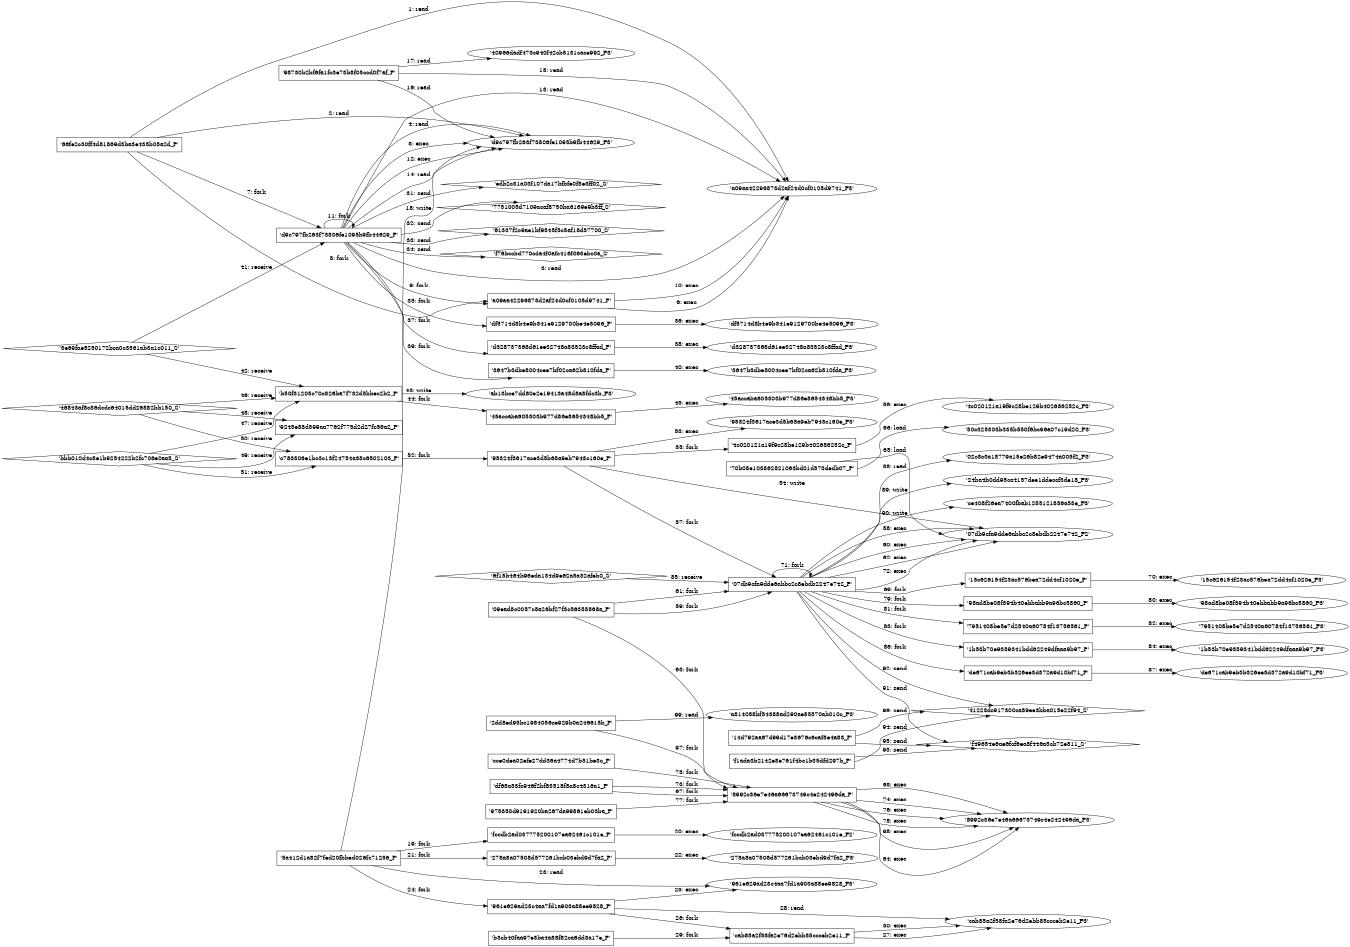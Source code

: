 digraph "D:\Learning\Paper\apt\基于CTI的攻击预警\Dataset\攻击图\ASGfromALLCTI\IcedID Banking Trojan Teams up with UrsnifDreambot for Distribution.dot" {
rankdir="LR"
size="9"
fixedsize="false"
splines="true"
nodesep=0.3
ranksep=0
fontsize=10
overlap="scalexy"
engine= "neato"
	"'a09aa42296873d2af24d0cf0105d9741_F3'" [node_type=file shape=ellipse]
	"'66fe2c30ff4d81869d3ba3e435b05a2d_P'" [node_type=Process shape=box]
	"'66fe2c30ff4d81869d3ba3e435b05a2d_P'" -> "'a09aa42296873d2af24d0cf0105d9741_F3'" [label="1: read"]
	"'d9c797fb263f73806fe1095b9fb44629_F3'" [node_type=file shape=ellipse]
	"'66fe2c30ff4d81869d3ba3e435b05a2d_P'" [node_type=Process shape=box]
	"'66fe2c30ff4d81869d3ba3e435b05a2d_P'" -> "'d9c797fb263f73806fe1095b9fb44629_F3'" [label="2: read"]
	"'a09aa42296873d2af24d0cf0105d9741_F3'" [node_type=file shape=ellipse]
	"'d9c797fb263f73806fe1095b9fb44629_P'" [node_type=Process shape=box]
	"'d9c797fb263f73806fe1095b9fb44629_P'" -> "'a09aa42296873d2af24d0cf0105d9741_F3'" [label="3: read"]
	"'d9c797fb263f73806fe1095b9fb44629_F3'" [node_type=file shape=ellipse]
	"'d9c797fb263f73806fe1095b9fb44629_P'" [node_type=Process shape=box]
	"'d9c797fb263f73806fe1095b9fb44629_P'" -> "'d9c797fb263f73806fe1095b9fb44629_F3'" [label="4: read"]
	"'66fe2c30ff4d81869d3ba3e435b05a2d_P'" [node_type=Process shape=box]
	"'a09aa42296873d2af24d0cf0105d9741_P'" [node_type=Process shape=box]
	"'66fe2c30ff4d81869d3ba3e435b05a2d_P'" -> "'a09aa42296873d2af24d0cf0105d9741_P'" [label="5: fork"]
	"'a09aa42296873d2af24d0cf0105d9741_P'" [node_type=Process shape=box]
	"'a09aa42296873d2af24d0cf0105d9741_F3'" [node_type=File shape=ellipse]
	"'a09aa42296873d2af24d0cf0105d9741_P'" -> "'a09aa42296873d2af24d0cf0105d9741_F3'" [label="6: exec"]
	"'66fe2c30ff4d81869d3ba3e435b05a2d_P'" [node_type=Process shape=box]
	"'d9c797fb263f73806fe1095b9fb44629_P'" [node_type=Process shape=box]
	"'66fe2c30ff4d81869d3ba3e435b05a2d_P'" -> "'d9c797fb263f73806fe1095b9fb44629_P'" [label="7: fork"]
	"'d9c797fb263f73806fe1095b9fb44629_P'" [node_type=Process shape=box]
	"'d9c797fb263f73806fe1095b9fb44629_F3'" [node_type=File shape=ellipse]
	"'d9c797fb263f73806fe1095b9fb44629_P'" -> "'d9c797fb263f73806fe1095b9fb44629_F3'" [label="8: exec"]
	"'d9c797fb263f73806fe1095b9fb44629_P'" [node_type=Process shape=box]
	"'a09aa42296873d2af24d0cf0105d9741_P'" [node_type=Process shape=box]
	"'d9c797fb263f73806fe1095b9fb44629_P'" -> "'a09aa42296873d2af24d0cf0105d9741_P'" [label="9: fork"]
	"'a09aa42296873d2af24d0cf0105d9741_P'" [node_type=Process shape=box]
	"'a09aa42296873d2af24d0cf0105d9741_F3'" [node_type=File shape=ellipse]
	"'a09aa42296873d2af24d0cf0105d9741_P'" -> "'a09aa42296873d2af24d0cf0105d9741_F3'" [label="10: exec"]
	"'d9c797fb263f73806fe1095b9fb44629_P'" [node_type=Process shape=box]
	"'d9c797fb263f73806fe1095b9fb44629_P'" [node_type=Process shape=box]
	"'d9c797fb263f73806fe1095b9fb44629_P'" -> "'d9c797fb263f73806fe1095b9fb44629_P'" [label="11: fork"]
	"'d9c797fb263f73806fe1095b9fb44629_P'" [node_type=Process shape=box]
	"'d9c797fb263f73806fe1095b9fb44629_F3'" [node_type=File shape=ellipse]
	"'d9c797fb263f73806fe1095b9fb44629_P'" -> "'d9c797fb263f73806fe1095b9fb44629_F3'" [label="12: exec"]
	"'a09aa42296873d2af24d0cf0105d9741_F3'" [node_type=file shape=ellipse]
	"'d9c797fb263f73806fe1095b9fb44629_P'" [node_type=Process shape=box]
	"'d9c797fb263f73806fe1095b9fb44629_P'" -> "'a09aa42296873d2af24d0cf0105d9741_F3'" [label="13: read"]
	"'d9c797fb263f73806fe1095b9fb44629_F3'" [node_type=file shape=ellipse]
	"'d9c797fb263f73806fe1095b9fb44629_P'" [node_type=Process shape=box]
	"'d9c797fb263f73806fe1095b9fb44629_P'" -> "'d9c797fb263f73806fe1095b9fb44629_F3'" [label="14: read"]
	"'a09aa42296873d2af24d0cf0105d9741_F3'" [node_type=file shape=ellipse]
	"'98730b2bf6fa1fc3e73b8f05ccd0f7af_P'" [node_type=Process shape=box]
	"'98730b2bf6fa1fc3e73b8f05ccd0f7af_P'" -> "'a09aa42296873d2af24d0cf0105d9741_F3'" [label="15: read"]
	"'d9c797fb263f73806fe1095b9fb44629_F3'" [node_type=file shape=ellipse]
	"'98730b2bf6fa1fc3e73b8f05ccd0f7af_P'" [node_type=Process shape=box]
	"'98730b2bf6fa1fc3e73b8f05ccd0f7af_P'" -> "'d9c797fb263f73806fe1095b9fb44629_F3'" [label="16: read"]
	"'40966dadf473c940f42cb5131cace992_F3'" [node_type=file shape=ellipse]
	"'98730b2bf6fa1fc3e73b8f05ccd0f7af_P'" [node_type=Process shape=box]
	"'98730b2bf6fa1fc3e73b8f05ccd0f7af_P'" -> "'40966dadf473c940f42cb5131cace992_F3'" [label="17: read"]
	"'d9c797fb263f73806fe1095b9fb44629_F3'" [node_type=file shape=ellipse]
	"'5a412d1a82f7fed20fbbed026fc71256_P'" [node_type=Process shape=box]
	"'5a412d1a82f7fed20fbbed026fc71256_P'" -> "'d9c797fb263f73806fe1095b9fb44629_F3'" [label="18: write"]
	"'5a412d1a82f7fed20fbbed026fc71256_P'" [node_type=Process shape=box]
	"'fccdb2ad037775200107ea62461c101e_P'" [node_type=Process shape=box]
	"'5a412d1a82f7fed20fbbed026fc71256_P'" -> "'fccdb2ad037775200107ea62461c101e_P'" [label="19: fork"]
	"'fccdb2ad037775200107ea62461c101e_P'" [node_type=Process shape=box]
	"'fccdb2ad037775200107ea62461c101e_F2'" [node_type=File shape=ellipse]
	"'fccdb2ad037775200107ea62461c101e_P'" -> "'fccdb2ad037775200107ea62461c101e_F2'" [label="20: exec"]
	"'5a412d1a82f7fed20fbbed026fc71256_P'" [node_type=Process shape=box]
	"'278a8a07508d577261bcb03ebd9d7fa2_P'" [node_type=Process shape=box]
	"'5a412d1a82f7fed20fbbed026fc71256_P'" -> "'278a8a07508d577261bcb03ebd9d7fa2_P'" [label="21: fork"]
	"'278a8a07508d577261bcb03ebd9d7fa2_P'" [node_type=Process shape=box]
	"'278a8a07508d577261bcb03ebd9d7fa2_F3'" [node_type=File shape=ellipse]
	"'278a8a07508d577261bcb03ebd9d7fa2_P'" -> "'278a8a07508d577261bcb03ebd9d7fa2_F3'" [label="22: exec"]
	"'961e629ad23c4aa7fd1a903a88ee9828_F3'" [node_type=file shape=ellipse]
	"'5a412d1a82f7fed20fbbed026fc71256_P'" [node_type=Process shape=box]
	"'5a412d1a82f7fed20fbbed026fc71256_P'" -> "'961e629ad23c4aa7fd1a903a88ee9828_F3'" [label="23: read"]
	"'5a412d1a82f7fed20fbbed026fc71256_P'" [node_type=Process shape=box]
	"'961e629ad23c4aa7fd1a903a88ee9828_P'" [node_type=Process shape=box]
	"'5a412d1a82f7fed20fbbed026fc71256_P'" -> "'961e629ad23c4aa7fd1a903a88ee9828_P'" [label="24: fork"]
	"'961e629ad23c4aa7fd1a903a88ee9828_P'" [node_type=Process shape=box]
	"'961e629ad23c4aa7fd1a903a88ee9828_F3'" [node_type=File shape=ellipse]
	"'961e629ad23c4aa7fd1a903a88ee9828_P'" -> "'961e629ad23c4aa7fd1a903a88ee9828_F3'" [label="25: exec"]
	"'961e629ad23c4aa7fd1a903a88ee9828_P'" [node_type=Process shape=box]
	"'cab85a2f58fa2e76d2ebb85ccceb2e11_P'" [node_type=Process shape=box]
	"'961e629ad23c4aa7fd1a903a88ee9828_P'" -> "'cab85a2f58fa2e76d2ebb85ccceb2e11_P'" [label="26: fork"]
	"'cab85a2f58fa2e76d2ebb85ccceb2e11_P'" [node_type=Process shape=box]
	"'cab85a2f58fa2e76d2ebb85ccceb2e11_F3'" [node_type=File shape=ellipse]
	"'cab85a2f58fa2e76d2ebb85ccceb2e11_P'" -> "'cab85a2f58fa2e76d2ebb85ccceb2e11_F3'" [label="27: exec"]
	"'cab85a2f58fa2e76d2ebb85ccceb2e11_F3'" [node_type=file shape=ellipse]
	"'961e629ad23c4aa7fd1a903a88ee9828_P'" [node_type=Process shape=box]
	"'961e629ad23c4aa7fd1a903a88ee9828_P'" -> "'cab85a2f58fa2e76d2ebb85ccceb2e11_F3'" [label="28: read"]
	"'b3cb40faa97e3ba4a88f82ca6dd3a17e_P'" [node_type=Process shape=box]
	"'cab85a2f58fa2e76d2ebb85ccceb2e11_P'" [node_type=Process shape=box]
	"'b3cb40faa97e3ba4a88f82ca6dd3a17e_P'" -> "'cab85a2f58fa2e76d2ebb85ccceb2e11_P'" [label="29: fork"]
	"'cab85a2f58fa2e76d2ebb85ccceb2e11_P'" [node_type=Process shape=box]
	"'cab85a2f58fa2e76d2ebb85ccceb2e11_F3'" [node_type=File shape=ellipse]
	"'cab85a2f58fa2e76d2ebb85ccceb2e11_P'" -> "'cab85a2f58fa2e76d2ebb85ccceb2e11_F3'" [label="30: exec"]
	"'edb2c31a03f107da17bfbfe0f8e3ff02_S'" [node_type=Socket shape=diamond]
	"'d9c797fb263f73806fe1095b9fb44629_P'" [node_type=Process shape=box]
	"'d9c797fb263f73806fe1095b9fb44629_P'" -> "'edb2c31a03f107da17bfbfe0f8e3ff02_S'" [label="31: send"]
	"'7751005d7109acaf8750ba6169e9b3ff_S'" [node_type=Socket shape=diamond]
	"'d9c797fb263f73806fe1095b9fb44629_P'" [node_type=Process shape=box]
	"'d9c797fb263f73806fe1095b9fb44629_P'" -> "'7751005d7109acaf8750ba6169e9b3ff_S'" [label="32: send"]
	"'61337f2c9ae1bf9545f5c5af18d57700_S'" [node_type=Socket shape=diamond]
	"'d9c797fb263f73806fe1095b9fb44629_P'" [node_type=Process shape=box]
	"'d9c797fb263f73806fe1095b9fb44629_P'" -> "'61337f2c9ae1bf9545f5c5af18d57700_S'" [label="33: send"]
	"'f76bccbd770cda4f0afc416f063ebc0a_S'" [node_type=Socket shape=diamond]
	"'d9c797fb263f73806fe1095b9fb44629_P'" [node_type=Process shape=box]
	"'d9c797fb263f73806fe1095b9fb44629_P'" -> "'f76bccbd770cda4f0afc416f063ebc0a_S'" [label="34: send"]
	"'d9c797fb263f73806fe1095b9fb44629_P'" [node_type=Process shape=box]
	"'df5714d8b4e9b341e9129700be4e5096_P'" [node_type=Process shape=box]
	"'d9c797fb263f73806fe1095b9fb44629_P'" -> "'df5714d8b4e9b341e9129700be4e5096_P'" [label="35: fork"]
	"'df5714d8b4e9b341e9129700be4e5096_P'" [node_type=Process shape=box]
	"'df5714d8b4e9b341e9129700be4e5096_F3'" [node_type=File shape=ellipse]
	"'df5714d8b4e9b341e9129700be4e5096_P'" -> "'df5714d8b4e9b341e9129700be4e5096_F3'" [label="36: exec"]
	"'d9c797fb263f73806fe1095b9fb44629_P'" [node_type=Process shape=box]
	"'d328737368d61ee32748a83523c8ffad_P'" [node_type=Process shape=box]
	"'d9c797fb263f73806fe1095b9fb44629_P'" -> "'d328737368d61ee32748a83523c8ffad_P'" [label="37: fork"]
	"'d328737368d61ee32748a83523c8ffad_P'" [node_type=Process shape=box]
	"'d328737368d61ee32748a83523c8ffad_F3'" [node_type=File shape=ellipse]
	"'d328737368d61ee32748a83523c8ffad_P'" -> "'d328737368d61ee32748a83523c8ffad_F3'" [label="38: exec"]
	"'d9c797fb263f73806fe1095b9fb44629_P'" [node_type=Process shape=box]
	"'3647b3dbe8004cee7bf02ca62b810fda_P'" [node_type=Process shape=box]
	"'d9c797fb263f73806fe1095b9fb44629_P'" -> "'3647b3dbe8004cee7bf02ca62b810fda_P'" [label="39: fork"]
	"'3647b3dbe8004cee7bf02ca62b810fda_P'" [node_type=Process shape=box]
	"'3647b3dbe8004cee7bf02ca62b810fda_F3'" [node_type=File shape=ellipse]
	"'3647b3dbe8004cee7bf02ca62b810fda_P'" -> "'3647b3dbe8004cee7bf02ca62b810fda_F3'" [label="40: exec"]
	"'d9c797fb263f73806fe1095b9fb44629_P'" [node_type=Process shape=box]
	"'3e69fae5250172bca0c3561ab3a1c011_S'" [node_type=Socket shape=diamond]
	"'3e69fae5250172bca0c3561ab3a1c011_S'" -> "'d9c797fb263f73806fe1095b9fb44629_P'" [label="41: receive"]
	"'b50f31205c70c826ba7f732d5bbec2b2_P'" [node_type=Process shape=box]
	"'3e69fae5250172bca0c3561ab3a1c011_S'" [node_type=Socket shape=diamond]
	"'3e69fae5250172bca0c3561ab3a1c011_S'" -> "'b50f31205c70c826ba7f732d5bbec2b2_P'" [label="42: receive"]
	"'ab13bce7dd80e2e19413a48d8a8fdc3b_F3'" [node_type=file shape=ellipse]
	"'b50f31205c70c826ba7f732d5bbec2b2_P'" [node_type=Process shape=box]
	"'b50f31205c70c826ba7f732d5bbec2b2_P'" -> "'ab13bce7dd80e2e19413a48d8a8fdc3b_F3'" [label="43: write"]
	"'b50f31205c70c826ba7f732d5bbec2b2_P'" [node_type=Process shape=box]
	"'45accaba605303b977d86e8654348bb5_P'" [node_type=Process shape=box]
	"'b50f31205c70c826ba7f732d5bbec2b2_P'" -> "'45accaba605303b977d86e8654348bb5_P'" [label="44: fork"]
	"'45accaba605303b977d86e8654348bb5_P'" [node_type=Process shape=box]
	"'45accaba605303b977d86e8654348bb5_F3'" [node_type=File shape=ellipse]
	"'45accaba605303b977d86e8654348bb5_P'" -> "'45accaba605303b977d86e8654348bb5_F3'" [label="45: exec"]
	"'b50f31205c70c826ba7f732d5bbec2b2_P'" [node_type=Process shape=box]
	"'46843af8c86dcdc64015dd26882bb150_S'" [node_type=Socket shape=diamond]
	"'46843af8c86dcdc64015dd26882bb150_S'" -> "'b50f31205c70c826ba7f732d5bbec2b2_P'" [label="46: receive"]
	"'b50f31205c70c826ba7f732d5bbec2b2_P'" [node_type=Process shape=box]
	"'bbb010d4c8e1b9254222b2fc706e0aa5_S'" [node_type=Socket shape=diamond]
	"'bbb010d4c8e1b9254222b2fc706e0aa5_S'" -> "'b50f31205c70c826ba7f732d5bbec2b2_P'" [label="47: receive"]
	"'9245e88d599aa7762f775d2d27fc56a2_P'" [node_type=Process shape=box]
	"'46843af8c86dcdc64015dd26882bb150_S'" [node_type=Socket shape=diamond]
	"'46843af8c86dcdc64015dd26882bb150_S'" -> "'9245e88d599aa7762f775d2d27fc56a2_P'" [label="48: receive"]
	"'9245e88d599aa7762f775d2d27fc56a2_P'" [node_type=Process shape=box]
	"'bbb010d4c8e1b9254222b2fc706e0aa5_S'" [node_type=Socket shape=diamond]
	"'bbb010d4c8e1b9254222b2fc706e0aa5_S'" -> "'9245e88d599aa7762f775d2d27fc56a2_P'" [label="49: receive"]
	"'c783306e1bc3c13f24754a38c6502103_P'" [node_type=Process shape=box]
	"'46843af8c86dcdc64015dd26882bb150_S'" [node_type=Socket shape=diamond]
	"'46843af8c86dcdc64015dd26882bb150_S'" -> "'c783306e1bc3c13f24754a38c6502103_P'" [label="50: receive"]
	"'c783306e1bc3c13f24754a38c6502103_P'" [node_type=Process shape=box]
	"'bbb010d4c8e1b9254222b2fc706e0aa5_S'" [node_type=Socket shape=diamond]
	"'bbb010d4c8e1b9254222b2fc706e0aa5_S'" -> "'c783306e1bc3c13f24754a38c6502103_P'" [label="51: receive"]
	"'c783306e1bc3c13f24754a38c6502103_P'" [node_type=Process shape=box]
	"'95324f3617ace3d5b68a9eb7943c160e_P'" [node_type=Process shape=box]
	"'c783306e1bc3c13f24754a38c6502103_P'" -> "'95324f3617ace3d5b68a9eb7943c160e_P'" [label="52: fork"]
	"'95324f3617ace3d5b68a9eb7943c160e_P'" [node_type=Process shape=box]
	"'95324f3617ace3d5b68a9eb7943c160e_F3'" [node_type=File shape=ellipse]
	"'95324f3617ace3d5b68a9eb7943c160e_P'" -> "'95324f3617ace3d5b68a9eb7943c160e_F3'" [label="53: exec"]
	"'07db9cfa9dde6abbc2c8ebdb2247e742_F2'" [node_type=file shape=ellipse]
	"'95324f3617ace3d5b68a9eb7943c160e_P'" [node_type=Process shape=box]
	"'95324f3617ace3d5b68a9eb7943c160e_P'" -> "'07db9cfa9dde6abbc2c8ebdb2247e742_F2'" [label="54: write"]
	"'95324f3617ace3d5b68a9eb7943c160e_P'" [node_type=Process shape=box]
	"'4c020121a19f9c28be129b402686252c_P'" [node_type=Process shape=box]
	"'95324f3617ace3d5b68a9eb7943c160e_P'" -> "'4c020121a19f9c28be129b402686252c_P'" [label="55: fork"]
	"'4c020121a19f9c28be129b402686252c_P'" [node_type=Process shape=box]
	"'4c020121a19f9c28be129b402686252c_F3'" [node_type=File shape=ellipse]
	"'4c020121a19f9c28be129b402686252c_P'" -> "'4c020121a19f9c28be129b402686252c_F3'" [label="56: exec"]
	"'95324f3617ace3d5b68a9eb7943c160e_P'" [node_type=Process shape=box]
	"'07db9cfa9dde6abbc2c8ebdb2247e742_P'" [node_type=Process shape=box]
	"'95324f3617ace3d5b68a9eb7943c160e_P'" -> "'07db9cfa9dde6abbc2c8ebdb2247e742_P'" [label="57: fork"]
	"'07db9cfa9dde6abbc2c8ebdb2247e742_P'" [node_type=Process shape=box]
	"'07db9cfa9dde6abbc2c8ebdb2247e742_F2'" [node_type=File shape=ellipse]
	"'07db9cfa9dde6abbc2c8ebdb2247e742_P'" -> "'07db9cfa9dde6abbc2c8ebdb2247e742_F2'" [label="58: exec"]
	"'09ead8c0057c5a26bf27f3c56355868a_P'" [node_type=Process shape=box]
	"'07db9cfa9dde6abbc2c8ebdb2247e742_P'" [node_type=Process shape=box]
	"'09ead8c0057c5a26bf27f3c56355868a_P'" -> "'07db9cfa9dde6abbc2c8ebdb2247e742_P'" [label="59: fork"]
	"'07db9cfa9dde6abbc2c8ebdb2247e742_P'" [node_type=Process shape=box]
	"'07db9cfa9dde6abbc2c8ebdb2247e742_F2'" [node_type=File shape=ellipse]
	"'07db9cfa9dde6abbc2c8ebdb2247e742_P'" -> "'07db9cfa9dde6abbc2c8ebdb2247e742_F2'" [label="60: exec"]
	"'09ead8c0057c5a26bf27f3c56355868a_P'" [node_type=Process shape=box]
	"'07db9cfa9dde6abbc2c8ebdb2247e742_P'" [node_type=Process shape=box]
	"'09ead8c0057c5a26bf27f3c56355868a_P'" -> "'07db9cfa9dde6abbc2c8ebdb2247e742_P'" [label="61: fork"]
	"'07db9cfa9dde6abbc2c8ebdb2247e742_P'" [node_type=Process shape=box]
	"'07db9cfa9dde6abbc2c8ebdb2247e742_F2'" [node_type=File shape=ellipse]
	"'07db9cfa9dde6abbc2c8ebdb2247e742_P'" -> "'07db9cfa9dde6abbc2c8ebdb2247e742_F2'" [label="62: exec"]
	"'09ead8c0057c5a26bf27f3c56355868a_P'" [node_type=Process shape=box]
	"'8992c36e7e46a66673749c4e242496da_P'" [node_type=Process shape=box]
	"'09ead8c0057c5a26bf27f3c56355868a_P'" -> "'8992c36e7e46a66673749c4e242496da_P'" [label="63: fork"]
	"'8992c36e7e46a66673749c4e242496da_P'" [node_type=Process shape=box]
	"'8992c36e7e46a66673749c4e242496da_F3'" [node_type=File shape=ellipse]
	"'8992c36e7e46a66673749c4e242496da_P'" -> "'8992c36e7e46a66673749c4e242496da_F3'" [label="64: exec"]
	"'07db9cfa9dde6abbc2c8ebdb2247e742_F2'" [node_type=file shape=ellipse]
	"'70b08e103862821063bd01d573dedb07_P'" [node_type=Process shape=box]
	"'70b08e103862821063bd01d573dedb07_P'" -> "'07db9cfa9dde6abbc2c8ebdb2247e742_F2'" [label="65: load"]
	"'50c325303b335b550f6bc96a07c19d20_F3'" [node_type=file shape=ellipse]
	"'70b08e103862821063bd01d573dedb07_P'" [node_type=Process shape=box]
	"'70b08e103862821063bd01d573dedb07_P'" -> "'50c325303b335b550f6bc96a07c19d20_F3'" [label="66: load"]
	"'df68a53fc946f2bf83518f8a8c4316a1_P'" [node_type=Process shape=box]
	"'8992c36e7e46a66673749c4e242496da_P'" [node_type=Process shape=box]
	"'df68a53fc946f2bf83518f8a8c4316a1_P'" -> "'8992c36e7e46a66673749c4e242496da_P'" [label="67: fork"]
	"'8992c36e7e46a66673749c4e242496da_P'" [node_type=Process shape=box]
	"'8992c36e7e46a66673749c4e242496da_F3'" [node_type=File shape=ellipse]
	"'8992c36e7e46a66673749c4e242496da_P'" -> "'8992c36e7e46a66673749c4e242496da_F3'" [label="68: exec"]
	"'07db9cfa9dde6abbc2c8ebdb2247e742_P'" [node_type=Process shape=box]
	"'15c626154f23ac576bea72dd4cf1020e_P'" [node_type=Process shape=box]
	"'07db9cfa9dde6abbc2c8ebdb2247e742_P'" -> "'15c626154f23ac576bea72dd4cf1020e_P'" [label="69: fork"]
	"'15c626154f23ac576bea72dd4cf1020e_P'" [node_type=Process shape=box]
	"'15c626154f23ac576bea72dd4cf1020e_F3'" [node_type=File shape=ellipse]
	"'15c626154f23ac576bea72dd4cf1020e_P'" -> "'15c626154f23ac576bea72dd4cf1020e_F3'" [label="70: exec"]
	"'07db9cfa9dde6abbc2c8ebdb2247e742_P'" [node_type=Process shape=box]
	"'07db9cfa9dde6abbc2c8ebdb2247e742_P'" [node_type=Process shape=box]
	"'07db9cfa9dde6abbc2c8ebdb2247e742_P'" -> "'07db9cfa9dde6abbc2c8ebdb2247e742_P'" [label="71: fork"]
	"'07db9cfa9dde6abbc2c8ebdb2247e742_P'" [node_type=Process shape=box]
	"'07db9cfa9dde6abbc2c8ebdb2247e742_F2'" [node_type=File shape=ellipse]
	"'07db9cfa9dde6abbc2c8ebdb2247e742_P'" -> "'07db9cfa9dde6abbc2c8ebdb2247e742_F2'" [label="72: exec"]
	"'df68a53fc946f2bf83518f8a8c4316a1_P'" [node_type=Process shape=box]
	"'8992c36e7e46a66673749c4e242496da_P'" [node_type=Process shape=box]
	"'df68a53fc946f2bf83518f8a8c4316a1_P'" -> "'8992c36e7e46a66673749c4e242496da_P'" [label="73: fork"]
	"'8992c36e7e46a66673749c4e242496da_P'" [node_type=Process shape=box]
	"'8992c36e7e46a66673749c4e242496da_F3'" [node_type=File shape=ellipse]
	"'8992c36e7e46a66673749c4e242496da_P'" -> "'8992c36e7e46a66673749c4e242496da_F3'" [label="74: exec"]
	"'cce0dea02efe27dd36a4774d7b51be3c_P'" [node_type=Process shape=box]
	"'8992c36e7e46a66673749c4e242496da_P'" [node_type=Process shape=box]
	"'cce0dea02efe27dd36a4774d7b51be3c_P'" -> "'8992c36e7e46a66673749c4e242496da_P'" [label="75: fork"]
	"'8992c36e7e46a66673749c4e242496da_P'" [node_type=Process shape=box]
	"'8992c36e7e46a66673749c4e242496da_F3'" [node_type=File shape=ellipse]
	"'8992c36e7e46a66673749c4e242496da_P'" -> "'8992c36e7e46a66673749c4e242496da_F3'" [label="76: exec"]
	"'975850d9191920ba267da99861eb03ba_P'" [node_type=Process shape=box]
	"'8992c36e7e46a66673749c4e242496da_P'" [node_type=Process shape=box]
	"'975850d9191920ba267da99861eb03ba_P'" -> "'8992c36e7e46a66673749c4e242496da_P'" [label="77: fork"]
	"'8992c36e7e46a66673749c4e242496da_P'" [node_type=Process shape=box]
	"'8992c36e7e46a66673749c4e242496da_F3'" [node_type=File shape=ellipse]
	"'8992c36e7e46a66673749c4e242496da_P'" -> "'8992c36e7e46a66673749c4e242496da_F3'" [label="78: exec"]
	"'07db9cfa9dde6abbc2c8ebdb2247e742_P'" [node_type=Process shape=box]
	"'98ad8be08f394b40ebbabb9a96bc5860_P'" [node_type=Process shape=box]
	"'07db9cfa9dde6abbc2c8ebdb2247e742_P'" -> "'98ad8be08f394b40ebbabb9a96bc5860_P'" [label="79: fork"]
	"'98ad8be08f394b40ebbabb9a96bc5860_P'" [node_type=Process shape=box]
	"'98ad8be08f394b40ebbabb9a96bc5860_F3'" [node_type=File shape=ellipse]
	"'98ad8be08f394b40ebbabb9a96bc5860_P'" -> "'98ad8be08f394b40ebbabb9a96bc5860_F3'" [label="80: exec"]
	"'07db9cfa9dde6abbc2c8ebdb2247e742_P'" [node_type=Process shape=box]
	"'7951408be5e7d2540a60784f13756561_P'" [node_type=Process shape=box]
	"'07db9cfa9dde6abbc2c8ebdb2247e742_P'" -> "'7951408be5e7d2540a60784f13756561_P'" [label="81: fork"]
	"'7951408be5e7d2540a60784f13756561_P'" [node_type=Process shape=box]
	"'7951408be5e7d2540a60784f13756561_F3'" [node_type=File shape=ellipse]
	"'7951408be5e7d2540a60784f13756561_P'" -> "'7951408be5e7d2540a60784f13756561_F3'" [label="82: exec"]
	"'07db9cfa9dde6abbc2c8ebdb2247e742_P'" [node_type=Process shape=box]
	"'1b53b70e9359341bdd62249dfaaa9b97_P'" [node_type=Process shape=box]
	"'07db9cfa9dde6abbc2c8ebdb2247e742_P'" -> "'1b53b70e9359341bdd62249dfaaa9b97_P'" [label="83: fork"]
	"'1b53b70e9359341bdd62249dfaaa9b97_P'" [node_type=Process shape=box]
	"'1b53b70e9359341bdd62249dfaaa9b97_F3'" [node_type=File shape=ellipse]
	"'1b53b70e9359341bdd62249dfaaa9b97_P'" -> "'1b53b70e9359341bdd62249dfaaa9b97_F3'" [label="84: exec"]
	"'07db9cfa9dde6abbc2c8ebdb2247e742_P'" [node_type=Process shape=box]
	"'6f15b464b96eda134d9e62a5a32afeb0_S'" [node_type=Socket shape=diamond]
	"'6f15b464b96eda134d9e62a5a32afeb0_S'" -> "'07db9cfa9dde6abbc2c8ebdb2247e742_P'" [label="85: receive"]
	"'07db9cfa9dde6abbc2c8ebdb2247e742_P'" [node_type=Process shape=box]
	"'de671cab9eb3b326ee3d372a9d10bf71_P'" [node_type=Process shape=box]
	"'07db9cfa9dde6abbc2c8ebdb2247e742_P'" -> "'de671cab9eb3b326ee3d372a9d10bf71_P'" [label="86: fork"]
	"'de671cab9eb3b326ee3d372a9d10bf71_P'" [node_type=Process shape=box]
	"'de671cab9eb3b326ee3d372a9d10bf71_F3'" [node_type=File shape=ellipse]
	"'de671cab9eb3b326ee3d372a9d10bf71_P'" -> "'de671cab9eb3b326ee3d372a9d10bf71_F3'" [label="87: exec"]
	"'02c8c3a18779a15e26b82e9474a005f2_F3'" [node_type=file shape=ellipse]
	"'07db9cfa9dde6abbc2c8ebdb2247e742_P'" [node_type=Process shape=box]
	"'07db9cfa9dde6abbc2c8ebdb2247e742_P'" -> "'02c8c3a18779a15e26b82e9474a005f2_F3'" [label="88: read"]
	"'24ba4b0dd95ca4157dee1ddeccf3de18_F3'" [node_type=file shape=ellipse]
	"'07db9cfa9dde6abbc2c8ebdb2247e742_P'" [node_type=Process shape=box]
	"'07db9cfa9dde6abbc2c8ebdb2247e742_P'" -> "'24ba4b0dd95ca4157dee1ddeccf3de18_F3'" [label="89: write"]
	"'ce408f26ea7400fbab1255121856a53e_F3'" [node_type=file shape=ellipse]
	"'07db9cfa9dde6abbc2c8ebdb2247e742_P'" [node_type=Process shape=box]
	"'07db9cfa9dde6abbc2c8ebdb2247e742_P'" -> "'ce408f26ea7400fbab1255121856a53e_F3'" [label="90: write"]
	"'f49654e6ae6fcf6ea8f446a5cb72e811_S'" [node_type=Socket shape=diamond]
	"'07db9cfa9dde6abbc2c8ebdb2247e742_P'" [node_type=Process shape=box]
	"'07db9cfa9dde6abbc2c8ebdb2247e742_P'" -> "'f49654e6ae6fcf6ea8f446a5cb72e811_S'" [label="91: send"]
	"'41223dc917300ca89ee3bba015e22f94_S'" [node_type=Socket shape=diamond]
	"'07db9cfa9dde6abbc2c8ebdb2247e742_P'" [node_type=Process shape=box]
	"'07db9cfa9dde6abbc2c8ebdb2247e742_P'" -> "'41223dc917300ca89ee3bba015e22f94_S'" [label="92: send"]
	"'f49654e6ae6fcf6ea8f446a5cb72e811_S'" [node_type=Socket shape=diamond]
	"'f1ada3b2142e8e761f4bc1b35dfd297b_P'" [node_type=Process shape=box]
	"'f1ada3b2142e8e761f4bc1b35dfd297b_P'" -> "'f49654e6ae6fcf6ea8f446a5cb72e811_S'" [label="93: send"]
	"'41223dc917300ca89ee3bba015e22f94_S'" [node_type=Socket shape=diamond]
	"'f1ada3b2142e8e761f4bc1b35dfd297b_P'" [node_type=Process shape=box]
	"'f1ada3b2142e8e761f4bc1b35dfd297b_P'" -> "'41223dc917300ca89ee3bba015e22f94_S'" [label="94: send"]
	"'f49654e6ae6fcf6ea8f446a5cb72e811_S'" [node_type=Socket shape=diamond]
	"'14d792aa67d99d17e3676c6caf8e4a83_P'" [node_type=Process shape=box]
	"'14d792aa67d99d17e3676c6caf8e4a83_P'" -> "'f49654e6ae6fcf6ea8f446a5cb72e811_S'" [label="95: send"]
	"'41223dc917300ca89ee3bba015e22f94_S'" [node_type=Socket shape=diamond]
	"'14d792aa67d99d17e3676c6caf8e4a83_P'" [node_type=Process shape=box]
	"'14d792aa67d99d17e3676c6caf8e4a83_P'" -> "'41223dc917300ca89ee3bba015e22f94_S'" [label="96: send"]
	"'2dd8ed95bc1984056ce929b0a246615b_P'" [node_type=Process shape=box]
	"'8992c36e7e46a66673749c4e242496da_P'" [node_type=Process shape=box]
	"'2dd8ed95bc1984056ce929b0a246615b_P'" -> "'8992c36e7e46a66673749c4e242496da_P'" [label="97: fork"]
	"'8992c36e7e46a66673749c4e242496da_P'" [node_type=Process shape=box]
	"'8992c36e7e46a66673749c4e242496da_F3'" [node_type=File shape=ellipse]
	"'8992c36e7e46a66673749c4e242496da_P'" -> "'8992c36e7e46a66673749c4e242496da_F3'" [label="98: exec"]
	"'a814058bf54388ad290ae85570ab010c_F3'" [node_type=file shape=ellipse]
	"'2dd8ed95bc1984056ce929b0a246615b_P'" [node_type=Process shape=box]
	"'2dd8ed95bc1984056ce929b0a246615b_P'" -> "'a814058bf54388ad290ae85570ab010c_F3'" [label="99: read"]
}
